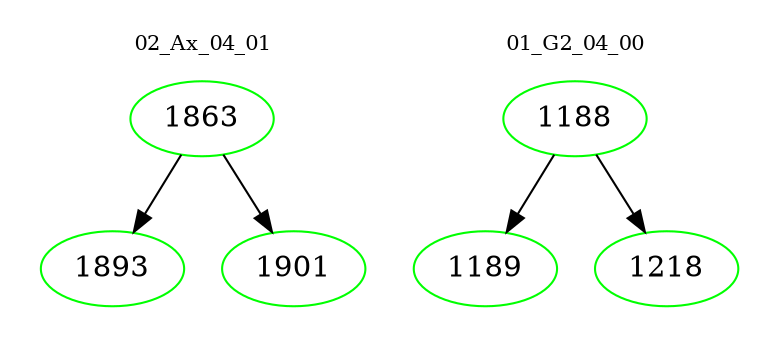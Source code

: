 digraph{
subgraph cluster_0 {
color = white
label = "02_Ax_04_01";
fontsize=10;
T0_1863 [label="1863", color="green"]
T0_1863 -> T0_1893 [color="black"]
T0_1893 [label="1893", color="green"]
T0_1863 -> T0_1901 [color="black"]
T0_1901 [label="1901", color="green"]
}
subgraph cluster_1 {
color = white
label = "01_G2_04_00";
fontsize=10;
T1_1188 [label="1188", color="green"]
T1_1188 -> T1_1189 [color="black"]
T1_1189 [label="1189", color="green"]
T1_1188 -> T1_1218 [color="black"]
T1_1218 [label="1218", color="green"]
}
}
